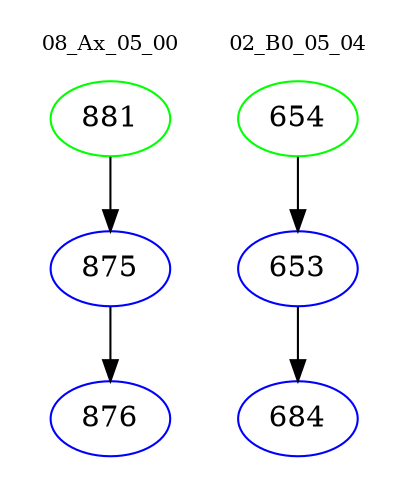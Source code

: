 digraph{
subgraph cluster_0 {
color = white
label = "08_Ax_05_00";
fontsize=10;
T0_881 [label="881", color="green"]
T0_881 -> T0_875 [color="black"]
T0_875 [label="875", color="blue"]
T0_875 -> T0_876 [color="black"]
T0_876 [label="876", color="blue"]
}
subgraph cluster_1 {
color = white
label = "02_B0_05_04";
fontsize=10;
T1_654 [label="654", color="green"]
T1_654 -> T1_653 [color="black"]
T1_653 [label="653", color="blue"]
T1_653 -> T1_684 [color="black"]
T1_684 [label="684", color="blue"]
}
}
